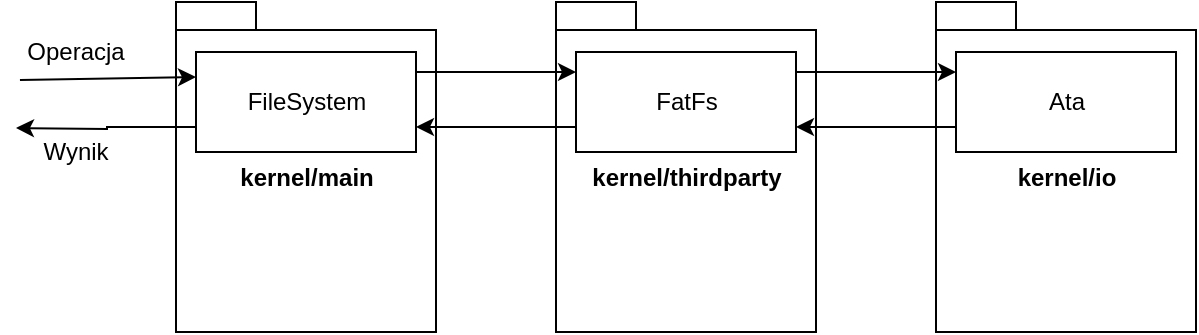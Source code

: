 <mxfile version="11.3.1" type="device" pages="1"><diagram id="3rNOJCGZagcvmJp90HU_" name="Page-1"><mxGraphModel dx="1358" dy="727" grid="1" gridSize="10" guides="1" tooltips="1" connect="1" arrows="1" fold="1" page="1" pageScale="1" pageWidth="850" pageHeight="1100" math="0" shadow="0"><root><mxCell id="0"/><mxCell id="1" parent="0"/><mxCell id="cU6dOIp83uj7rANiIiPR-8" value="kernel/io" style="shape=folder;fontStyle=1;spacingTop=10;tabWidth=40;tabHeight=14;tabPosition=left;html=1;" vertex="1" parent="1"><mxGeometry x="480" y="95" width="130" height="165" as="geometry"/></mxCell><mxCell id="cU6dOIp83uj7rANiIiPR-7" value="kernel/thirdparty" style="shape=folder;fontStyle=1;spacingTop=10;tabWidth=40;tabHeight=14;tabPosition=left;html=1;" vertex="1" parent="1"><mxGeometry x="290" y="95" width="130" height="165" as="geometry"/></mxCell><mxCell id="cU6dOIp83uj7rANiIiPR-6" value="kernel/main" style="shape=folder;fontStyle=1;spacingTop=10;tabWidth=40;tabHeight=14;tabPosition=left;html=1;" vertex="1" parent="1"><mxGeometry x="100" y="95" width="130" height="165" as="geometry"/></mxCell><mxCell id="cU6dOIp83uj7rANiIiPR-3" value="" style="edgeStyle=orthogonalEdgeStyle;rounded=0;orthogonalLoop=1;jettySize=auto;html=1;" edge="1" parent="1" source="cU6dOIp83uj7rANiIiPR-1" target="cU6dOIp83uj7rANiIiPR-2"><mxGeometry relative="1" as="geometry"><Array as="points"><mxPoint x="260" y="130"/><mxPoint x="260" y="130"/></Array></mxGeometry></mxCell><mxCell id="cU6dOIp83uj7rANiIiPR-13" style="edgeStyle=orthogonalEdgeStyle;rounded=0;orthogonalLoop=1;jettySize=auto;html=1;exitX=0;exitY=0.75;exitDx=0;exitDy=0;" edge="1" parent="1" source="cU6dOIp83uj7rANiIiPR-1"><mxGeometry relative="1" as="geometry"><mxPoint x="20" y="158" as="targetPoint"/></mxGeometry></mxCell><mxCell id="cU6dOIp83uj7rANiIiPR-1" value="FileSystem" style="html=1;" vertex="1" parent="1"><mxGeometry x="110" y="120" width="110" height="50" as="geometry"/></mxCell><mxCell id="cU6dOIp83uj7rANiIiPR-5" value="" style="edgeStyle=orthogonalEdgeStyle;rounded=0;orthogonalLoop=1;jettySize=auto;html=1;" edge="1" parent="1" source="cU6dOIp83uj7rANiIiPR-2" target="cU6dOIp83uj7rANiIiPR-4"><mxGeometry relative="1" as="geometry"><Array as="points"><mxPoint x="450" y="130"/><mxPoint x="450" y="130"/></Array></mxGeometry></mxCell><mxCell id="cU6dOIp83uj7rANiIiPR-10" style="edgeStyle=orthogonalEdgeStyle;rounded=0;orthogonalLoop=1;jettySize=auto;html=1;exitX=0;exitY=0.75;exitDx=0;exitDy=0;entryX=1;entryY=0.75;entryDx=0;entryDy=0;" edge="1" parent="1" source="cU6dOIp83uj7rANiIiPR-2" target="cU6dOIp83uj7rANiIiPR-1"><mxGeometry relative="1" as="geometry"/></mxCell><mxCell id="cU6dOIp83uj7rANiIiPR-2" value="FatFs" style="html=1;" vertex="1" parent="1"><mxGeometry x="300" y="120" width="110" height="50" as="geometry"/></mxCell><mxCell id="cU6dOIp83uj7rANiIiPR-9" style="edgeStyle=orthogonalEdgeStyle;rounded=0;orthogonalLoop=1;jettySize=auto;html=1;exitX=0;exitY=0.75;exitDx=0;exitDy=0;entryX=1;entryY=0.75;entryDx=0;entryDy=0;" edge="1" parent="1" source="cU6dOIp83uj7rANiIiPR-4" target="cU6dOIp83uj7rANiIiPR-2"><mxGeometry relative="1" as="geometry"/></mxCell><mxCell id="cU6dOIp83uj7rANiIiPR-4" value="Ata" style="html=1;" vertex="1" parent="1"><mxGeometry x="490" y="120" width="110" height="50" as="geometry"/></mxCell><mxCell id="cU6dOIp83uj7rANiIiPR-12" value="" style="endArrow=classic;html=1;entryX=0;entryY=0.25;entryDx=0;entryDy=0;exitX=0.033;exitY=1.2;exitDx=0;exitDy=0;exitPerimeter=0;" edge="1" parent="1" source="cU6dOIp83uj7rANiIiPR-15" target="cU6dOIp83uj7rANiIiPR-1"><mxGeometry width="50" height="50" relative="1" as="geometry"><mxPoint x="10" y="133" as="sourcePoint"/><mxPoint x="90" y="110" as="targetPoint"/></mxGeometry></mxCell><mxCell id="cU6dOIp83uj7rANiIiPR-15" value="Operacja" style="text;html=1;strokeColor=none;fillColor=none;align=center;verticalAlign=middle;whiteSpace=wrap;rounded=0;" vertex="1" parent="1"><mxGeometry x="20" y="110" width="60" height="20" as="geometry"/></mxCell><mxCell id="cU6dOIp83uj7rANiIiPR-16" value="Wynik" style="text;html=1;strokeColor=none;fillColor=none;align=center;verticalAlign=middle;whiteSpace=wrap;rounded=0;" vertex="1" parent="1"><mxGeometry x="20" y="160" width="60" height="20" as="geometry"/></mxCell></root></mxGraphModel></diagram></mxfile>